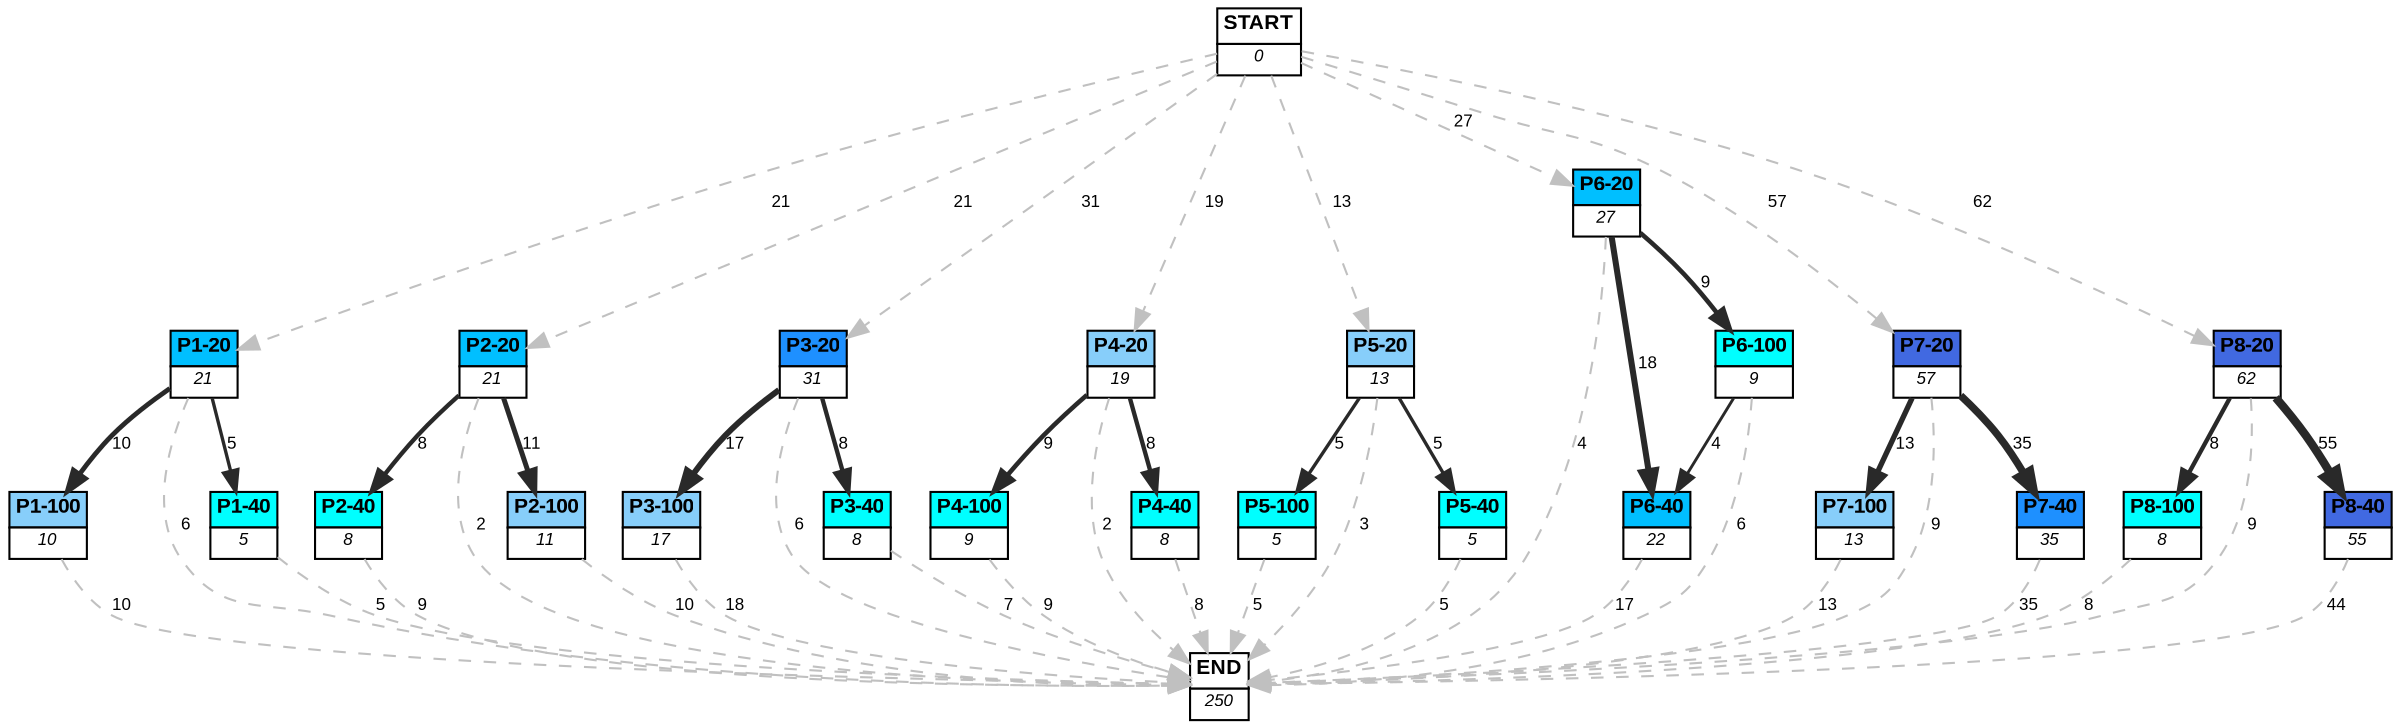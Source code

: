 digraph graphname {
	dpi = 150
	size="16,11!";
	margin = 0;
"P1-20" [shape=plain, label=<<table border="0" cellborder="1" cellspacing="0"><tr><td bgcolor="deepskyblue"><FONT face="Arial" POINT-SIZE="10"><b>P1-20</b></FONT></td></tr><tr><td bgcolor="white"><FONT face="Arial" POINT-SIZE="8"><i>21</i></FONT></td></tr></table>>]
"P1-40" [shape=plain, label=<<table border="0" cellborder="1" cellspacing="0"><tr><td bgcolor="aqua"><FONT face="Arial" POINT-SIZE="10"><b>P1-40</b></FONT></td></tr><tr><td bgcolor="white"><FONT face="Arial" POINT-SIZE="8"><i>5</i></FONT></td></tr></table>>]
"P1-100" [shape=plain, label=<<table border="0" cellborder="1" cellspacing="0"><tr><td bgcolor="lightskyblue"><FONT face="Arial" POINT-SIZE="10"><b>P1-100</b></FONT></td></tr><tr><td bgcolor="white"><FONT face="Arial" POINT-SIZE="8"><i>10</i></FONT></td></tr></table>>]
"P2-20" [shape=plain, label=<<table border="0" cellborder="1" cellspacing="0"><tr><td bgcolor="deepskyblue"><FONT face="Arial" POINT-SIZE="10"><b>P2-20</b></FONT></td></tr><tr><td bgcolor="white"><FONT face="Arial" POINT-SIZE="8"><i>21</i></FONT></td></tr></table>>]
"P2-100" [shape=plain, label=<<table border="0" cellborder="1" cellspacing="0"><tr><td bgcolor="lightskyblue"><FONT face="Arial" POINT-SIZE="10"><b>P2-100</b></FONT></td></tr><tr><td bgcolor="white"><FONT face="Arial" POINT-SIZE="8"><i>11</i></FONT></td></tr></table>>]
"P2-40" [shape=plain, label=<<table border="0" cellborder="1" cellspacing="0"><tr><td bgcolor="aqua"><FONT face="Arial" POINT-SIZE="10"><b>P2-40</b></FONT></td></tr><tr><td bgcolor="white"><FONT face="Arial" POINT-SIZE="8"><i>8</i></FONT></td></tr></table>>]
"P3-20" [shape=plain, label=<<table border="0" cellborder="1" cellspacing="0"><tr><td bgcolor="dodgerblue"><FONT face="Arial" POINT-SIZE="10"><b>P3-20</b></FONT></td></tr><tr><td bgcolor="white"><FONT face="Arial" POINT-SIZE="8"><i>31</i></FONT></td></tr></table>>]
"P3-40" [shape=plain, label=<<table border="0" cellborder="1" cellspacing="0"><tr><td bgcolor="aqua"><FONT face="Arial" POINT-SIZE="10"><b>P3-40</b></FONT></td></tr><tr><td bgcolor="white"><FONT face="Arial" POINT-SIZE="8"><i>8</i></FONT></td></tr></table>>]
"P3-100" [shape=plain, label=<<table border="0" cellborder="1" cellspacing="0"><tr><td bgcolor="lightskyblue"><FONT face="Arial" POINT-SIZE="10"><b>P3-100</b></FONT></td></tr><tr><td bgcolor="white"><FONT face="Arial" POINT-SIZE="8"><i>17</i></FONT></td></tr></table>>]
"P4-20" [shape=plain, label=<<table border="0" cellborder="1" cellspacing="0"><tr><td bgcolor="lightskyblue"><FONT face="Arial" POINT-SIZE="10"><b>P4-20</b></FONT></td></tr><tr><td bgcolor="white"><FONT face="Arial" POINT-SIZE="8"><i>19</i></FONT></td></tr></table>>]
"P4-40" [shape=plain, label=<<table border="0" cellborder="1" cellspacing="0"><tr><td bgcolor="aqua"><FONT face="Arial" POINT-SIZE="10"><b>P4-40</b></FONT></td></tr><tr><td bgcolor="white"><FONT face="Arial" POINT-SIZE="8"><i>8</i></FONT></td></tr></table>>]
"P5-20" [shape=plain, label=<<table border="0" cellborder="1" cellspacing="0"><tr><td bgcolor="lightskyblue"><FONT face="Arial" POINT-SIZE="10"><b>P5-20</b></FONT></td></tr><tr><td bgcolor="white"><FONT face="Arial" POINT-SIZE="8"><i>13</i></FONT></td></tr></table>>]
"P5-40" [shape=plain, label=<<table border="0" cellborder="1" cellspacing="0"><tr><td bgcolor="aqua"><FONT face="Arial" POINT-SIZE="10"><b>P5-40</b></FONT></td></tr><tr><td bgcolor="white"><FONT face="Arial" POINT-SIZE="8"><i>5</i></FONT></td></tr></table>>]
"P5-100" [shape=plain, label=<<table border="0" cellborder="1" cellspacing="0"><tr><td bgcolor="aqua"><FONT face="Arial" POINT-SIZE="10"><b>P5-100</b></FONT></td></tr><tr><td bgcolor="white"><FONT face="Arial" POINT-SIZE="8"><i>5</i></FONT></td></tr></table>>]
"P4-100" [shape=plain, label=<<table border="0" cellborder="1" cellspacing="0"><tr><td bgcolor="aqua"><FONT face="Arial" POINT-SIZE="10"><b>P4-100</b></FONT></td></tr><tr><td bgcolor="white"><FONT face="Arial" POINT-SIZE="8"><i>9</i></FONT></td></tr></table>>]
"P6-20" [shape=plain, label=<<table border="0" cellborder="1" cellspacing="0"><tr><td bgcolor="deepskyblue"><FONT face="Arial" POINT-SIZE="10"><b>P6-20</b></FONT></td></tr><tr><td bgcolor="white"><FONT face="Arial" POINT-SIZE="8"><i>27</i></FONT></td></tr></table>>]
"P6-100" [shape=plain, label=<<table border="0" cellborder="1" cellspacing="0"><tr><td bgcolor="aqua"><FONT face="Arial" POINT-SIZE="10"><b>P6-100</b></FONT></td></tr><tr><td bgcolor="white"><FONT face="Arial" POINT-SIZE="8"><i>9</i></FONT></td></tr></table>>]
"P6-40" [shape=plain, label=<<table border="0" cellborder="1" cellspacing="0"><tr><td bgcolor="deepskyblue"><FONT face="Arial" POINT-SIZE="10"><b>P6-40</b></FONT></td></tr><tr><td bgcolor="white"><FONT face="Arial" POINT-SIZE="8"><i>22</i></FONT></td></tr></table>>]
"P7-20" [shape=plain, label=<<table border="0" cellborder="1" cellspacing="0"><tr><td bgcolor="royalblue"><FONT face="Arial" POINT-SIZE="10"><b>P7-20</b></FONT></td></tr><tr><td bgcolor="white"><FONT face="Arial" POINT-SIZE="8"><i>57</i></FONT></td></tr></table>>]
"P7-40" [shape=plain, label=<<table border="0" cellborder="1" cellspacing="0"><tr><td bgcolor="dodgerblue"><FONT face="Arial" POINT-SIZE="10"><b>P7-40</b></FONT></td></tr><tr><td bgcolor="white"><FONT face="Arial" POINT-SIZE="8"><i>35</i></FONT></td></tr></table>>]
"P7-100" [shape=plain, label=<<table border="0" cellborder="1" cellspacing="0"><tr><td bgcolor="lightskyblue"><FONT face="Arial" POINT-SIZE="10"><b>P7-100</b></FONT></td></tr><tr><td bgcolor="white"><FONT face="Arial" POINT-SIZE="8"><i>13</i></FONT></td></tr></table>>]
"P8-20" [shape=plain, label=<<table border="0" cellborder="1" cellspacing="0"><tr><td bgcolor="royalblue"><FONT face="Arial" POINT-SIZE="10"><b>P8-20</b></FONT></td></tr><tr><td bgcolor="white"><FONT face="Arial" POINT-SIZE="8"><i>62</i></FONT></td></tr></table>>]
"P8-40" [shape=plain, label=<<table border="0" cellborder="1" cellspacing="0"><tr><td bgcolor="royalblue"><FONT face="Arial" POINT-SIZE="10"><b>P8-40</b></FONT></td></tr><tr><td bgcolor="white"><FONT face="Arial" POINT-SIZE="8"><i>55</i></FONT></td></tr></table>>]
"P8-100" [shape=plain, label=<<table border="0" cellborder="1" cellspacing="0"><tr><td bgcolor="aqua"><FONT face="Arial" POINT-SIZE="10"><b>P8-100</b></FONT></td></tr><tr><td bgcolor="white"><FONT face="Arial" POINT-SIZE="8"><i>8</i></FONT></td></tr></table>>]
"START" [shape=plain, label=<<table border="0" cellborder="1" cellspacing="0"><tr><td bgcolor="white"><FONT face="Arial" POINT-SIZE="10"><b>START</b></FONT></td></tr><tr><td bgcolor="white"><FONT face="Arial" POINT-SIZE="8"><i>0</i></FONT></td></tr></table>>]
"END" [shape=plain, label=<<table border="0" cellborder="1" cellspacing="0"><tr><td bgcolor="white"><FONT face="Arial" POINT-SIZE="10"><b>END</b></FONT></td></tr><tr><td bgcolor="white"><FONT face="Arial" POINT-SIZE="8"><i>250</i></FONT></td></tr></table>>]
"P1-20" -> "P1-40" [ color=grey16 penwidth = "1.6094379124341003"label ="5" labelfloat=false fontname="Arial" fontsize=8]
"P1-20" -> "P1-100" [ color=grey16 penwidth = "2.302585092994046"label ="10" labelfloat=false fontname="Arial" fontsize=8]
"P1-20" -> "END" [ style = dashed color=grey label ="6" labelfloat=false fontname="Arial" fontsize=8]
"P1-40" -> "END" [ style = dashed color=grey label ="5" labelfloat=false fontname="Arial" fontsize=8]
"P1-100" -> "END" [ style = dashed color=grey label ="10" labelfloat=false fontname="Arial" fontsize=8]
"P2-20" -> "P2-100" [ color=grey16 penwidth = "2.3978952727983707"label ="11" labelfloat=false fontname="Arial" fontsize=8]
"P2-20" -> "P2-40" [ color=grey16 penwidth = "2.0794415416798357"label ="8" labelfloat=false fontname="Arial" fontsize=8]
"P2-20" -> "END" [ style = dashed color=grey label ="2" labelfloat=false fontname="Arial" fontsize=8]
"P2-100" -> "END" [ style = dashed color=grey label ="10" labelfloat=false fontname="Arial" fontsize=8]
"P2-40" -> "END" [ style = dashed color=grey label ="9" labelfloat=false fontname="Arial" fontsize=8]
"P3-20" -> "P3-40" [ color=grey16 penwidth = "2.0794415416798357"label ="8" labelfloat=false fontname="Arial" fontsize=8]
"P3-20" -> "P3-100" [ color=grey16 penwidth = "2.833213344056216"label ="17" labelfloat=false fontname="Arial" fontsize=8]
"P3-20" -> "END" [ style = dashed color=grey label ="6" labelfloat=false fontname="Arial" fontsize=8]
"P3-40" -> "END" [ style = dashed color=grey label ="7" labelfloat=false fontname="Arial" fontsize=8]
"P3-100" -> "END" [ style = dashed color=grey label ="18" labelfloat=false fontname="Arial" fontsize=8]
"P4-20" -> "P4-40" [ color=grey16 penwidth = "2.0794415416798357"label ="8" labelfloat=false fontname="Arial" fontsize=8]
"P4-20" -> "P4-100" [ color=grey16 penwidth = "2.1972245773362196"label ="9" labelfloat=false fontname="Arial" fontsize=8]
"P4-20" -> "END" [ style = dashed color=grey label ="2" labelfloat=false fontname="Arial" fontsize=8]
"P4-40" -> "END" [ style = dashed color=grey label ="8" labelfloat=false fontname="Arial" fontsize=8]
"P5-20" -> "P5-40" [ color=grey16 penwidth = "1.6094379124341003"label ="5" labelfloat=false fontname="Arial" fontsize=8]
"P5-20" -> "P5-100" [ color=grey16 penwidth = "1.6094379124341003"label ="5" labelfloat=false fontname="Arial" fontsize=8]
"P5-20" -> "END" [ style = dashed color=grey label ="3" labelfloat=false fontname="Arial" fontsize=8]
"P5-40" -> "END" [ style = dashed color=grey label ="5" labelfloat=false fontname="Arial" fontsize=8]
"P5-100" -> "END" [ style = dashed color=grey label ="5" labelfloat=false fontname="Arial" fontsize=8]
"P4-100" -> "END" [ style = dashed color=grey label ="9" labelfloat=false fontname="Arial" fontsize=8]
"P6-20" -> "P6-100" [ color=grey16 penwidth = "2.1972245773362196"label ="9" labelfloat=false fontname="Arial" fontsize=8]
"P6-20" -> "P6-40" [ color=grey16 penwidth = "2.8903717578961645"label ="18" labelfloat=false fontname="Arial" fontsize=8]
"P6-20" -> "END" [ style = dashed color=grey label ="4" labelfloat=false fontname="Arial" fontsize=8]
"P6-100" -> "P6-40" [ color=grey16 penwidth = "1.3862943611198906"label ="4" labelfloat=false fontname="Arial" fontsize=8]
"P6-100" -> "END" [ style = dashed color=grey label ="6" labelfloat=false fontname="Arial" fontsize=8]
"P6-40" -> "END" [ style = dashed color=grey label ="17" labelfloat=false fontname="Arial" fontsize=8]
"P7-20" -> "P7-40" [ color=grey16 penwidth = "3.5553480614894135"label ="35" labelfloat=false fontname="Arial" fontsize=8]
"P7-20" -> "P7-100" [ color=grey16 penwidth = "2.5649493574615367"label ="13" labelfloat=false fontname="Arial" fontsize=8]
"P7-20" -> "END" [ style = dashed color=grey label ="9" labelfloat=false fontname="Arial" fontsize=8]
"P7-40" -> "END" [ style = dashed color=grey label ="35" labelfloat=false fontname="Arial" fontsize=8]
"P7-100" -> "END" [ style = dashed color=grey label ="13" labelfloat=false fontname="Arial" fontsize=8]
"P8-20" -> "P8-40" [ color=grey16 penwidth = "4.007333185232471"label ="55" labelfloat=false fontname="Arial" fontsize=8]
"P8-20" -> "P8-100" [ color=grey16 penwidth = "2.0794415416798357"label ="8" labelfloat=false fontname="Arial" fontsize=8]
"P8-20" -> "END" [ style = dashed color=grey label ="9" labelfloat=false fontname="Arial" fontsize=8]
"P8-40" -> "END" [ style = dashed color=grey label ="44" labelfloat=false fontname="Arial" fontsize=8]
"P8-100" -> "END" [ style = dashed color=grey label ="8" labelfloat=false fontname="Arial" fontsize=8]
"START" -> "P1-20" [ style = dashed color=grey label ="21" labelfloat=false fontname="Arial" fontsize=8]
"START" -> "P2-20" [ style = dashed color=grey label ="21" labelfloat=false fontname="Arial" fontsize=8]
"START" -> "P3-20" [ style = dashed color=grey label ="31" labelfloat=false fontname="Arial" fontsize=8]
"START" -> "P4-20" [ style = dashed color=grey label ="19" labelfloat=false fontname="Arial" fontsize=8]
"START" -> "P5-20" [ style = dashed color=grey label ="13" labelfloat=false fontname="Arial" fontsize=8]
"START" -> "P6-20" [ style = dashed color=grey label ="27" labelfloat=false fontname="Arial" fontsize=8]
"START" -> "P7-20" [ style = dashed color=grey label ="57" labelfloat=false fontname="Arial" fontsize=8]
"START" -> "P8-20" [ style = dashed color=grey label ="62" labelfloat=false fontname="Arial" fontsize=8]
}